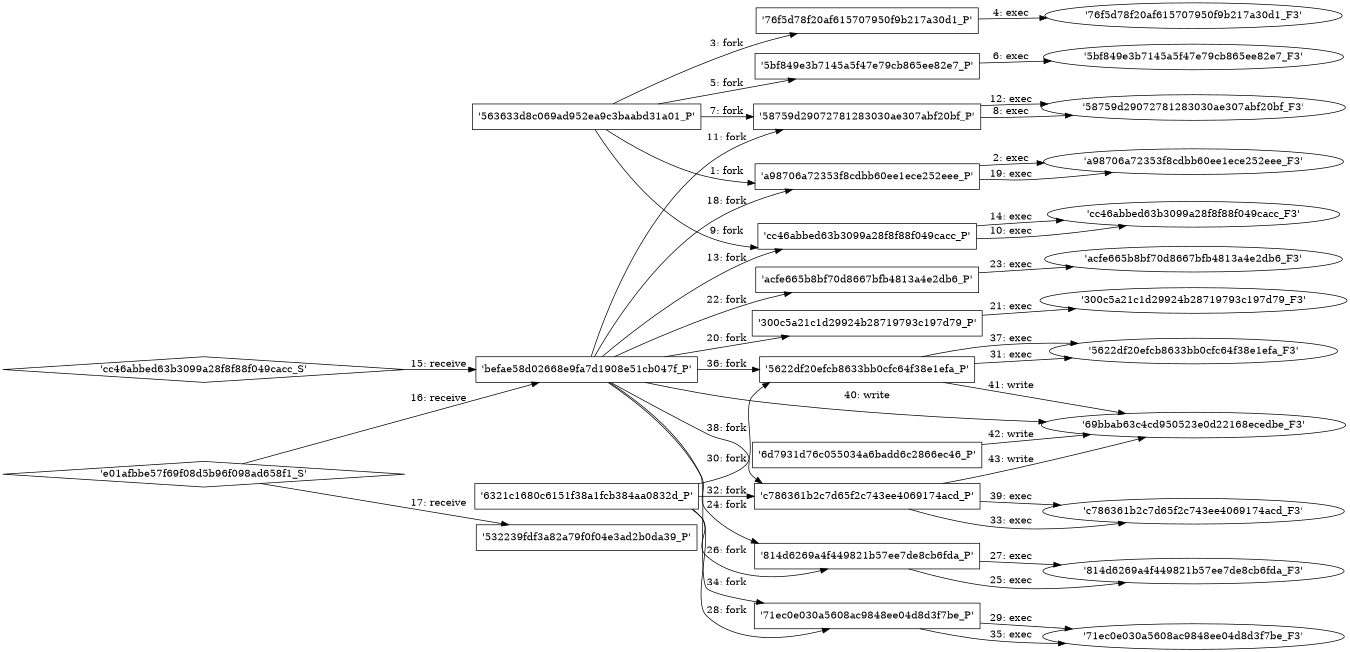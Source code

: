 digraph "D:\Learning\Paper\apt\基于CTI的攻击预警\Dataset\攻击图\ASGfromALLCTI\Microsoft Patch Tuesday - April 2016.dot" {
rankdir="LR"
size="9"
fixedsize="false"
splines="true"
nodesep=0.3
ranksep=0
fontsize=10
overlap="scalexy"
engine= "neato"
	"'563633d8c069ad952ea9c3baabd31a01_P'" [node_type=Process shape=box]
	"'a98706a72353f8cdbb60ee1ece252eee_P'" [node_type=Process shape=box]
	"'563633d8c069ad952ea9c3baabd31a01_P'" -> "'a98706a72353f8cdbb60ee1ece252eee_P'" [label="1: fork"]
	"'a98706a72353f8cdbb60ee1ece252eee_P'" [node_type=Process shape=box]
	"'a98706a72353f8cdbb60ee1ece252eee_F3'" [node_type=File shape=ellipse]
	"'a98706a72353f8cdbb60ee1ece252eee_P'" -> "'a98706a72353f8cdbb60ee1ece252eee_F3'" [label="2: exec"]
	"'563633d8c069ad952ea9c3baabd31a01_P'" [node_type=Process shape=box]
	"'76f5d78f20af615707950f9b217a30d1_P'" [node_type=Process shape=box]
	"'563633d8c069ad952ea9c3baabd31a01_P'" -> "'76f5d78f20af615707950f9b217a30d1_P'" [label="3: fork"]
	"'76f5d78f20af615707950f9b217a30d1_P'" [node_type=Process shape=box]
	"'76f5d78f20af615707950f9b217a30d1_F3'" [node_type=File shape=ellipse]
	"'76f5d78f20af615707950f9b217a30d1_P'" -> "'76f5d78f20af615707950f9b217a30d1_F3'" [label="4: exec"]
	"'563633d8c069ad952ea9c3baabd31a01_P'" [node_type=Process shape=box]
	"'5bf849e3b7145a5f47e79cb865ee82e7_P'" [node_type=Process shape=box]
	"'563633d8c069ad952ea9c3baabd31a01_P'" -> "'5bf849e3b7145a5f47e79cb865ee82e7_P'" [label="5: fork"]
	"'5bf849e3b7145a5f47e79cb865ee82e7_P'" [node_type=Process shape=box]
	"'5bf849e3b7145a5f47e79cb865ee82e7_F3'" [node_type=File shape=ellipse]
	"'5bf849e3b7145a5f47e79cb865ee82e7_P'" -> "'5bf849e3b7145a5f47e79cb865ee82e7_F3'" [label="6: exec"]
	"'563633d8c069ad952ea9c3baabd31a01_P'" [node_type=Process shape=box]
	"'58759d29072781283030ae307abf20bf_P'" [node_type=Process shape=box]
	"'563633d8c069ad952ea9c3baabd31a01_P'" -> "'58759d29072781283030ae307abf20bf_P'" [label="7: fork"]
	"'58759d29072781283030ae307abf20bf_P'" [node_type=Process shape=box]
	"'58759d29072781283030ae307abf20bf_F3'" [node_type=File shape=ellipse]
	"'58759d29072781283030ae307abf20bf_P'" -> "'58759d29072781283030ae307abf20bf_F3'" [label="8: exec"]
	"'563633d8c069ad952ea9c3baabd31a01_P'" [node_type=Process shape=box]
	"'cc46abbed63b3099a28f8f88f049cacc_P'" [node_type=Process shape=box]
	"'563633d8c069ad952ea9c3baabd31a01_P'" -> "'cc46abbed63b3099a28f8f88f049cacc_P'" [label="9: fork"]
	"'cc46abbed63b3099a28f8f88f049cacc_P'" [node_type=Process shape=box]
	"'cc46abbed63b3099a28f8f88f049cacc_F3'" [node_type=File shape=ellipse]
	"'cc46abbed63b3099a28f8f88f049cacc_P'" -> "'cc46abbed63b3099a28f8f88f049cacc_F3'" [label="10: exec"]
	"'befae58d02668e9fa7d1908e51cb047f_P'" [node_type=Process shape=box]
	"'58759d29072781283030ae307abf20bf_P'" [node_type=Process shape=box]
	"'befae58d02668e9fa7d1908e51cb047f_P'" -> "'58759d29072781283030ae307abf20bf_P'" [label="11: fork"]
	"'58759d29072781283030ae307abf20bf_P'" [node_type=Process shape=box]
	"'58759d29072781283030ae307abf20bf_F3'" [node_type=File shape=ellipse]
	"'58759d29072781283030ae307abf20bf_P'" -> "'58759d29072781283030ae307abf20bf_F3'" [label="12: exec"]
	"'befae58d02668e9fa7d1908e51cb047f_P'" [node_type=Process shape=box]
	"'cc46abbed63b3099a28f8f88f049cacc_P'" [node_type=Process shape=box]
	"'befae58d02668e9fa7d1908e51cb047f_P'" -> "'cc46abbed63b3099a28f8f88f049cacc_P'" [label="13: fork"]
	"'cc46abbed63b3099a28f8f88f049cacc_P'" [node_type=Process shape=box]
	"'cc46abbed63b3099a28f8f88f049cacc_F3'" [node_type=File shape=ellipse]
	"'cc46abbed63b3099a28f8f88f049cacc_P'" -> "'cc46abbed63b3099a28f8f88f049cacc_F3'" [label="14: exec"]
	"'befae58d02668e9fa7d1908e51cb047f_P'" [node_type=Process shape=box]
	"'cc46abbed63b3099a28f8f88f049cacc_S'" [node_type=Socket shape=diamond]
	"'cc46abbed63b3099a28f8f88f049cacc_S'" -> "'befae58d02668e9fa7d1908e51cb047f_P'" [label="15: receive"]
	"'befae58d02668e9fa7d1908e51cb047f_P'" [node_type=Process shape=box]
	"'e01afbbe57f69f08d5b96f098ad658f1_S'" [node_type=Socket shape=diamond]
	"'e01afbbe57f69f08d5b96f098ad658f1_S'" -> "'befae58d02668e9fa7d1908e51cb047f_P'" [label="16: receive"]
	"'532239fdf3a82a79f0f04e3ad2b0da39_P'" [node_type=Process shape=box]
	"'e01afbbe57f69f08d5b96f098ad658f1_S'" [node_type=Socket shape=diamond]
	"'e01afbbe57f69f08d5b96f098ad658f1_S'" -> "'532239fdf3a82a79f0f04e3ad2b0da39_P'" [label="17: receive"]
	"'befae58d02668e9fa7d1908e51cb047f_P'" [node_type=Process shape=box]
	"'a98706a72353f8cdbb60ee1ece252eee_P'" [node_type=Process shape=box]
	"'befae58d02668e9fa7d1908e51cb047f_P'" -> "'a98706a72353f8cdbb60ee1ece252eee_P'" [label="18: fork"]
	"'a98706a72353f8cdbb60ee1ece252eee_P'" [node_type=Process shape=box]
	"'a98706a72353f8cdbb60ee1ece252eee_F3'" [node_type=File shape=ellipse]
	"'a98706a72353f8cdbb60ee1ece252eee_P'" -> "'a98706a72353f8cdbb60ee1ece252eee_F3'" [label="19: exec"]
	"'befae58d02668e9fa7d1908e51cb047f_P'" [node_type=Process shape=box]
	"'300c5a21c1d29924b28719793c197d79_P'" [node_type=Process shape=box]
	"'befae58d02668e9fa7d1908e51cb047f_P'" -> "'300c5a21c1d29924b28719793c197d79_P'" [label="20: fork"]
	"'300c5a21c1d29924b28719793c197d79_P'" [node_type=Process shape=box]
	"'300c5a21c1d29924b28719793c197d79_F3'" [node_type=File shape=ellipse]
	"'300c5a21c1d29924b28719793c197d79_P'" -> "'300c5a21c1d29924b28719793c197d79_F3'" [label="21: exec"]
	"'befae58d02668e9fa7d1908e51cb047f_P'" [node_type=Process shape=box]
	"'acfe665b8bf70d8667bfb4813a4e2db6_P'" [node_type=Process shape=box]
	"'befae58d02668e9fa7d1908e51cb047f_P'" -> "'acfe665b8bf70d8667bfb4813a4e2db6_P'" [label="22: fork"]
	"'acfe665b8bf70d8667bfb4813a4e2db6_P'" [node_type=Process shape=box]
	"'acfe665b8bf70d8667bfb4813a4e2db6_F3'" [node_type=File shape=ellipse]
	"'acfe665b8bf70d8667bfb4813a4e2db6_P'" -> "'acfe665b8bf70d8667bfb4813a4e2db6_F3'" [label="23: exec"]
	"'befae58d02668e9fa7d1908e51cb047f_P'" [node_type=Process shape=box]
	"'814d6269a4f449821b57ee7de8cb6fda_P'" [node_type=Process shape=box]
	"'befae58d02668e9fa7d1908e51cb047f_P'" -> "'814d6269a4f449821b57ee7de8cb6fda_P'" [label="24: fork"]
	"'814d6269a4f449821b57ee7de8cb6fda_P'" [node_type=Process shape=box]
	"'814d6269a4f449821b57ee7de8cb6fda_F3'" [node_type=File shape=ellipse]
	"'814d6269a4f449821b57ee7de8cb6fda_P'" -> "'814d6269a4f449821b57ee7de8cb6fda_F3'" [label="25: exec"]
	"'6321c1680c6151f38a1fcb384aa0832d_P'" [node_type=Process shape=box]
	"'814d6269a4f449821b57ee7de8cb6fda_P'" [node_type=Process shape=box]
	"'6321c1680c6151f38a1fcb384aa0832d_P'" -> "'814d6269a4f449821b57ee7de8cb6fda_P'" [label="26: fork"]
	"'814d6269a4f449821b57ee7de8cb6fda_P'" [node_type=Process shape=box]
	"'814d6269a4f449821b57ee7de8cb6fda_F3'" [node_type=File shape=ellipse]
	"'814d6269a4f449821b57ee7de8cb6fda_P'" -> "'814d6269a4f449821b57ee7de8cb6fda_F3'" [label="27: exec"]
	"'6321c1680c6151f38a1fcb384aa0832d_P'" [node_type=Process shape=box]
	"'71ec0e030a5608ac9848ee04d8d3f7be_P'" [node_type=Process shape=box]
	"'6321c1680c6151f38a1fcb384aa0832d_P'" -> "'71ec0e030a5608ac9848ee04d8d3f7be_P'" [label="28: fork"]
	"'71ec0e030a5608ac9848ee04d8d3f7be_P'" [node_type=Process shape=box]
	"'71ec0e030a5608ac9848ee04d8d3f7be_F3'" [node_type=File shape=ellipse]
	"'71ec0e030a5608ac9848ee04d8d3f7be_P'" -> "'71ec0e030a5608ac9848ee04d8d3f7be_F3'" [label="29: exec"]
	"'6321c1680c6151f38a1fcb384aa0832d_P'" [node_type=Process shape=box]
	"'5622df20efcb8633bb0cfc64f38e1efa_P'" [node_type=Process shape=box]
	"'6321c1680c6151f38a1fcb384aa0832d_P'" -> "'5622df20efcb8633bb0cfc64f38e1efa_P'" [label="30: fork"]
	"'5622df20efcb8633bb0cfc64f38e1efa_P'" [node_type=Process shape=box]
	"'5622df20efcb8633bb0cfc64f38e1efa_F3'" [node_type=File shape=ellipse]
	"'5622df20efcb8633bb0cfc64f38e1efa_P'" -> "'5622df20efcb8633bb0cfc64f38e1efa_F3'" [label="31: exec"]
	"'6321c1680c6151f38a1fcb384aa0832d_P'" [node_type=Process shape=box]
	"'c786361b2c7d65f2c743ee4069174acd_P'" [node_type=Process shape=box]
	"'6321c1680c6151f38a1fcb384aa0832d_P'" -> "'c786361b2c7d65f2c743ee4069174acd_P'" [label="32: fork"]
	"'c786361b2c7d65f2c743ee4069174acd_P'" [node_type=Process shape=box]
	"'c786361b2c7d65f2c743ee4069174acd_F3'" [node_type=File shape=ellipse]
	"'c786361b2c7d65f2c743ee4069174acd_P'" -> "'c786361b2c7d65f2c743ee4069174acd_F3'" [label="33: exec"]
	"'befae58d02668e9fa7d1908e51cb047f_P'" [node_type=Process shape=box]
	"'71ec0e030a5608ac9848ee04d8d3f7be_P'" [node_type=Process shape=box]
	"'befae58d02668e9fa7d1908e51cb047f_P'" -> "'71ec0e030a5608ac9848ee04d8d3f7be_P'" [label="34: fork"]
	"'71ec0e030a5608ac9848ee04d8d3f7be_P'" [node_type=Process shape=box]
	"'71ec0e030a5608ac9848ee04d8d3f7be_F3'" [node_type=File shape=ellipse]
	"'71ec0e030a5608ac9848ee04d8d3f7be_P'" -> "'71ec0e030a5608ac9848ee04d8d3f7be_F3'" [label="35: exec"]
	"'befae58d02668e9fa7d1908e51cb047f_P'" [node_type=Process shape=box]
	"'5622df20efcb8633bb0cfc64f38e1efa_P'" [node_type=Process shape=box]
	"'befae58d02668e9fa7d1908e51cb047f_P'" -> "'5622df20efcb8633bb0cfc64f38e1efa_P'" [label="36: fork"]
	"'5622df20efcb8633bb0cfc64f38e1efa_P'" [node_type=Process shape=box]
	"'5622df20efcb8633bb0cfc64f38e1efa_F3'" [node_type=File shape=ellipse]
	"'5622df20efcb8633bb0cfc64f38e1efa_P'" -> "'5622df20efcb8633bb0cfc64f38e1efa_F3'" [label="37: exec"]
	"'befae58d02668e9fa7d1908e51cb047f_P'" [node_type=Process shape=box]
	"'c786361b2c7d65f2c743ee4069174acd_P'" [node_type=Process shape=box]
	"'befae58d02668e9fa7d1908e51cb047f_P'" -> "'c786361b2c7d65f2c743ee4069174acd_P'" [label="38: fork"]
	"'c786361b2c7d65f2c743ee4069174acd_P'" [node_type=Process shape=box]
	"'c786361b2c7d65f2c743ee4069174acd_F3'" [node_type=File shape=ellipse]
	"'c786361b2c7d65f2c743ee4069174acd_P'" -> "'c786361b2c7d65f2c743ee4069174acd_F3'" [label="39: exec"]
	"'69bbab63c4cd950523e0d22168ecedbe_F3'" [node_type=file shape=ellipse]
	"'befae58d02668e9fa7d1908e51cb047f_P'" [node_type=Process shape=box]
	"'befae58d02668e9fa7d1908e51cb047f_P'" -> "'69bbab63c4cd950523e0d22168ecedbe_F3'" [label="40: write"]
	"'69bbab63c4cd950523e0d22168ecedbe_F3'" [node_type=file shape=ellipse]
	"'5622df20efcb8633bb0cfc64f38e1efa_P'" [node_type=Process shape=box]
	"'5622df20efcb8633bb0cfc64f38e1efa_P'" -> "'69bbab63c4cd950523e0d22168ecedbe_F3'" [label="41: write"]
	"'69bbab63c4cd950523e0d22168ecedbe_F3'" [node_type=file shape=ellipse]
	"'6d7931d76c055034a6badd6c2866ec46_P'" [node_type=Process shape=box]
	"'6d7931d76c055034a6badd6c2866ec46_P'" -> "'69bbab63c4cd950523e0d22168ecedbe_F3'" [label="42: write"]
	"'69bbab63c4cd950523e0d22168ecedbe_F3'" [node_type=file shape=ellipse]
	"'c786361b2c7d65f2c743ee4069174acd_P'" [node_type=Process shape=box]
	"'c786361b2c7d65f2c743ee4069174acd_P'" -> "'69bbab63c4cd950523e0d22168ecedbe_F3'" [label="43: write"]
}

